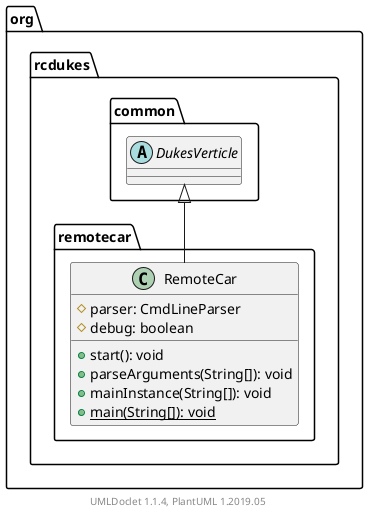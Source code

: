 @startuml

    namespace org.rcdukes.remotecar {

        class RemoteCar [[RemoteCar.html]] {
            #parser: CmdLineParser
            #debug: boolean
            +start(): void
            +parseArguments(String[]): void
            +mainInstance(String[]): void
            {static} +main(String[]): void
        }

        abstract class org.rcdukes.common.DukesVerticle
        org.rcdukes.common.DukesVerticle <|-- RemoteCar

    }


    center footer UMLDoclet 1.1.4, PlantUML 1.2019.05
@enduml
